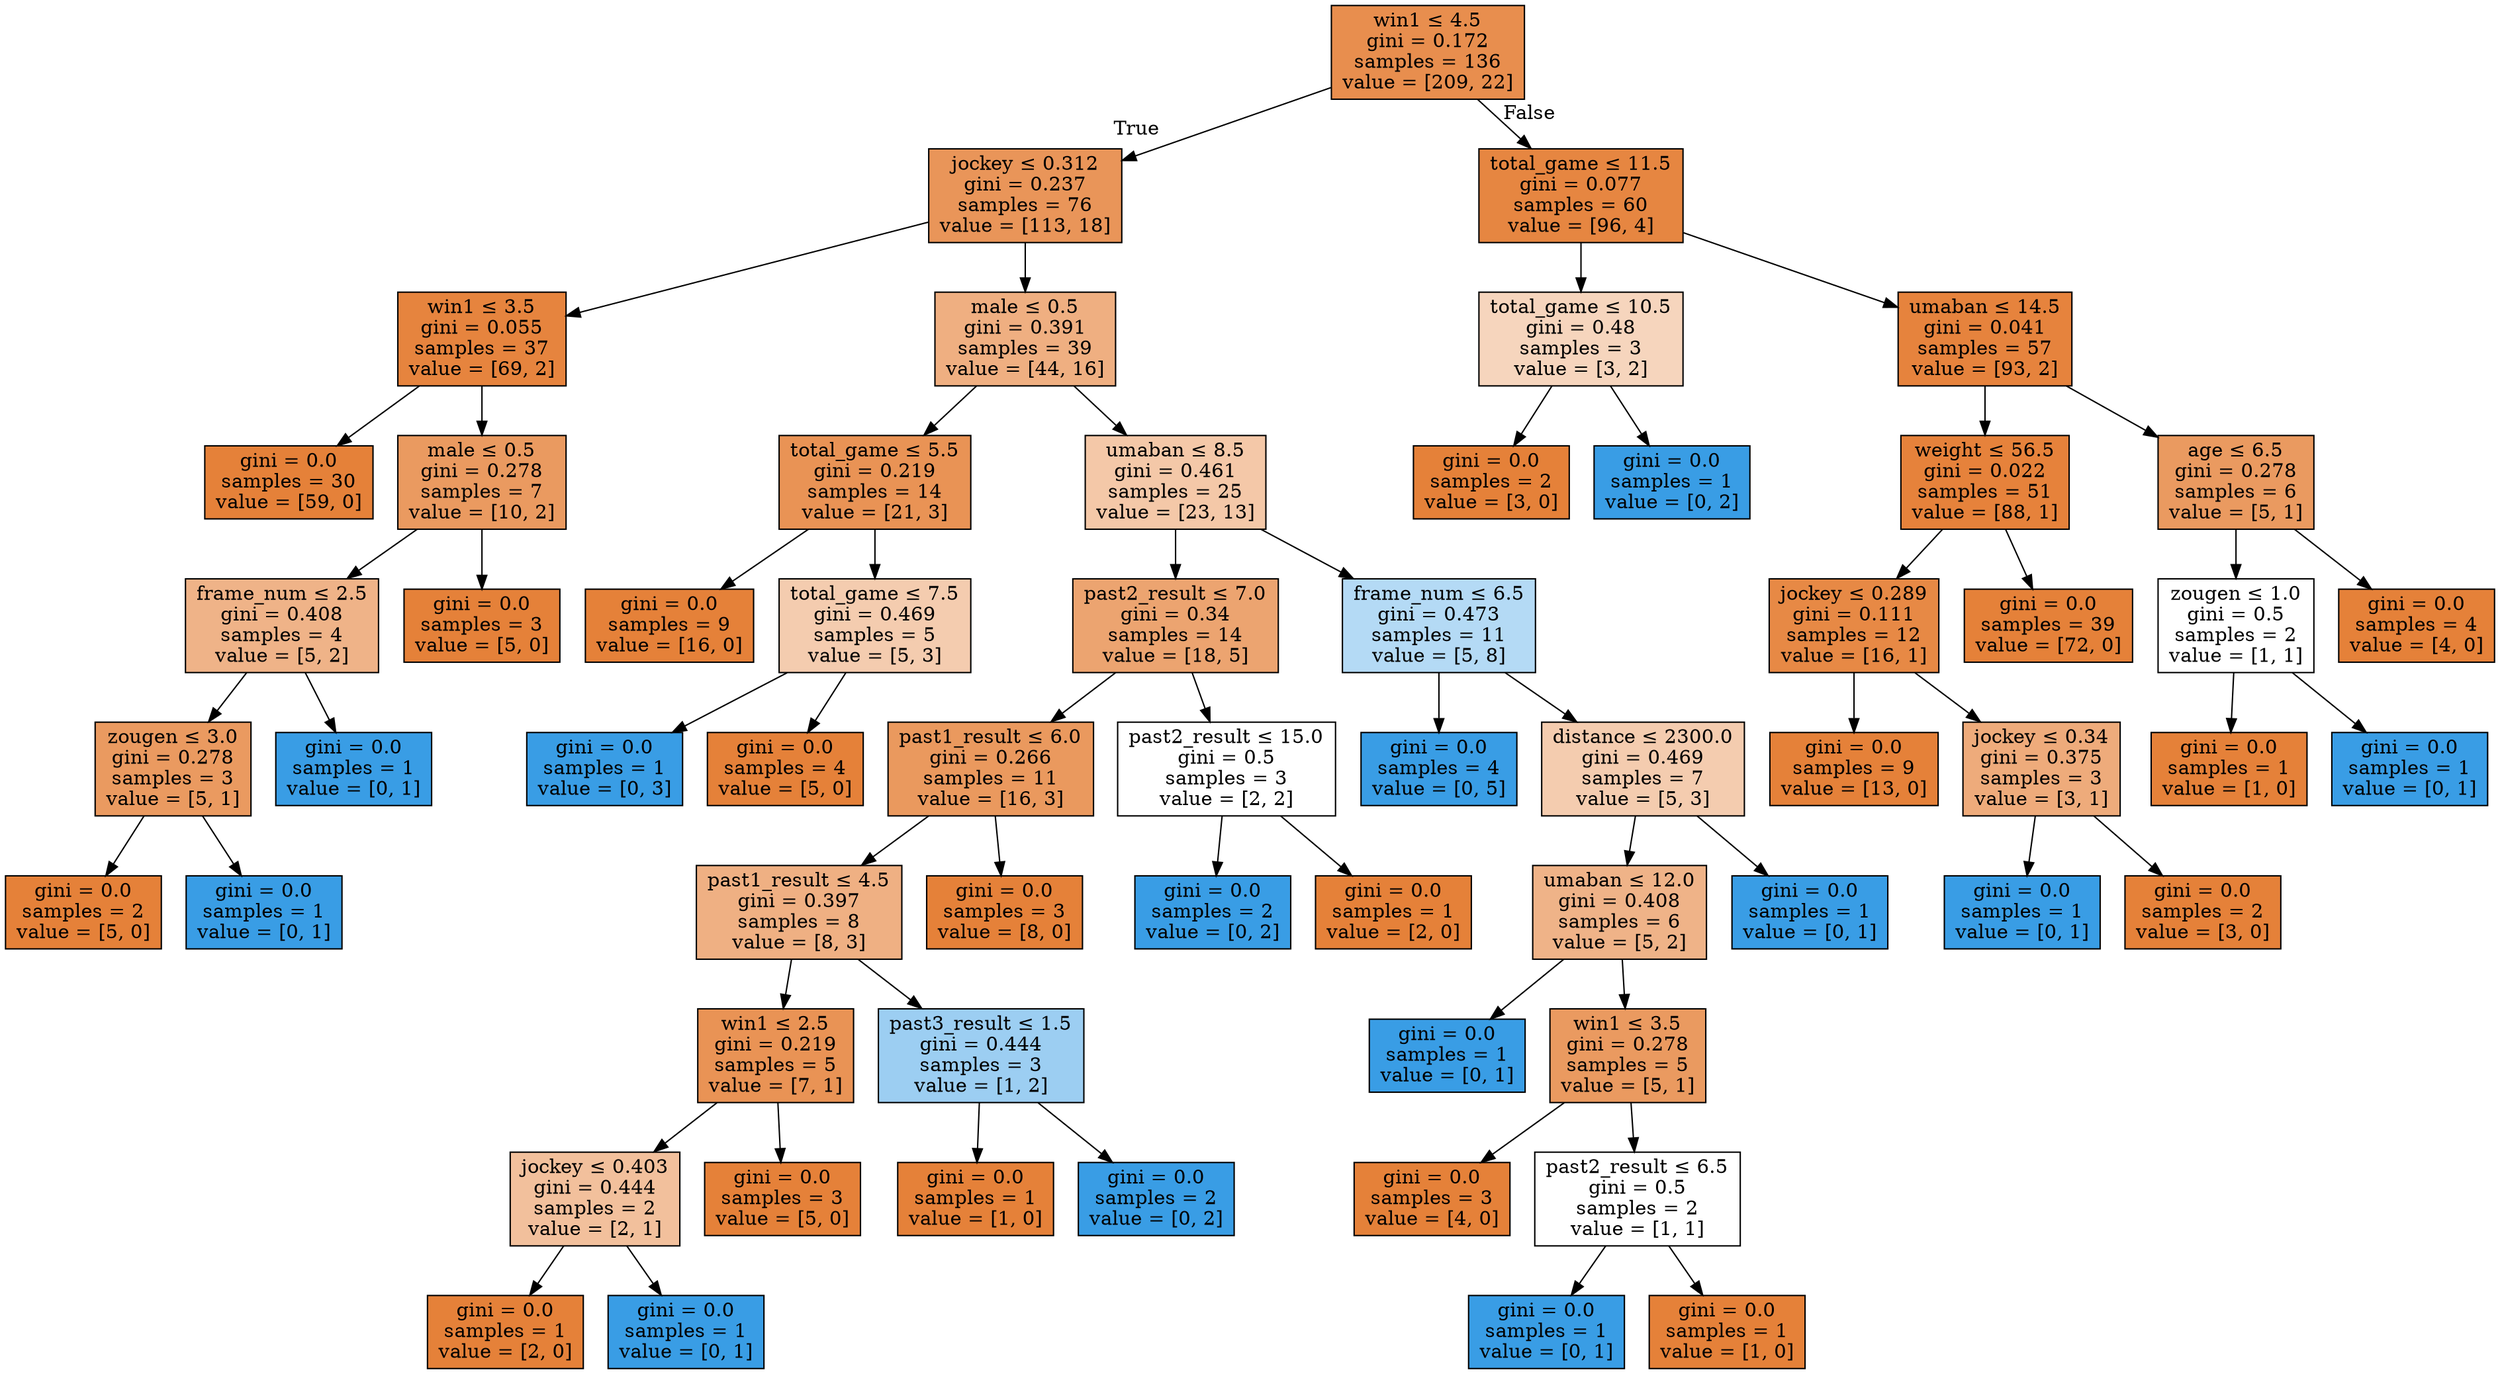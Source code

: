 digraph Tree {
node [shape=box, style="filled", color="black"] ;
0 [label=<win1 &le; 4.5<br/>gini = 0.172<br/>samples = 136<br/>value = [209, 22]>, fillcolor="#e58139e4"] ;
1 [label=<jockey &le; 0.312<br/>gini = 0.237<br/>samples = 76<br/>value = [113, 18]>, fillcolor="#e58139d6"] ;
0 -> 1 [labeldistance=2.5, labelangle=45, headlabel="True"] ;
2 [label=<win1 &le; 3.5<br/>gini = 0.055<br/>samples = 37<br/>value = [69, 2]>, fillcolor="#e58139f8"] ;
1 -> 2 ;
3 [label=<gini = 0.0<br/>samples = 30<br/>value = [59, 0]>, fillcolor="#e58139ff"] ;
2 -> 3 ;
4 [label=<male &le; 0.5<br/>gini = 0.278<br/>samples = 7<br/>value = [10, 2]>, fillcolor="#e58139cc"] ;
2 -> 4 ;
5 [label=<frame_num &le; 2.5<br/>gini = 0.408<br/>samples = 4<br/>value = [5, 2]>, fillcolor="#e5813999"] ;
4 -> 5 ;
6 [label=<zougen &le; 3.0<br/>gini = 0.278<br/>samples = 3<br/>value = [5, 1]>, fillcolor="#e58139cc"] ;
5 -> 6 ;
7 [label=<gini = 0.0<br/>samples = 2<br/>value = [5, 0]>, fillcolor="#e58139ff"] ;
6 -> 7 ;
8 [label=<gini = 0.0<br/>samples = 1<br/>value = [0, 1]>, fillcolor="#399de5ff"] ;
6 -> 8 ;
9 [label=<gini = 0.0<br/>samples = 1<br/>value = [0, 1]>, fillcolor="#399de5ff"] ;
5 -> 9 ;
10 [label=<gini = 0.0<br/>samples = 3<br/>value = [5, 0]>, fillcolor="#e58139ff"] ;
4 -> 10 ;
11 [label=<male &le; 0.5<br/>gini = 0.391<br/>samples = 39<br/>value = [44, 16]>, fillcolor="#e58139a2"] ;
1 -> 11 ;
12 [label=<total_game &le; 5.5<br/>gini = 0.219<br/>samples = 14<br/>value = [21, 3]>, fillcolor="#e58139db"] ;
11 -> 12 ;
13 [label=<gini = 0.0<br/>samples = 9<br/>value = [16, 0]>, fillcolor="#e58139ff"] ;
12 -> 13 ;
14 [label=<total_game &le; 7.5<br/>gini = 0.469<br/>samples = 5<br/>value = [5, 3]>, fillcolor="#e5813966"] ;
12 -> 14 ;
15 [label=<gini = 0.0<br/>samples = 1<br/>value = [0, 3]>, fillcolor="#399de5ff"] ;
14 -> 15 ;
16 [label=<gini = 0.0<br/>samples = 4<br/>value = [5, 0]>, fillcolor="#e58139ff"] ;
14 -> 16 ;
17 [label=<umaban &le; 8.5<br/>gini = 0.461<br/>samples = 25<br/>value = [23, 13]>, fillcolor="#e581396f"] ;
11 -> 17 ;
18 [label=<past2_result &le; 7.0<br/>gini = 0.34<br/>samples = 14<br/>value = [18, 5]>, fillcolor="#e58139b8"] ;
17 -> 18 ;
19 [label=<past1_result &le; 6.0<br/>gini = 0.266<br/>samples = 11<br/>value = [16, 3]>, fillcolor="#e58139cf"] ;
18 -> 19 ;
20 [label=<past1_result &le; 4.5<br/>gini = 0.397<br/>samples = 8<br/>value = [8, 3]>, fillcolor="#e581399f"] ;
19 -> 20 ;
21 [label=<win1 &le; 2.5<br/>gini = 0.219<br/>samples = 5<br/>value = [7, 1]>, fillcolor="#e58139db"] ;
20 -> 21 ;
22 [label=<jockey &le; 0.403<br/>gini = 0.444<br/>samples = 2<br/>value = [2, 1]>, fillcolor="#e581397f"] ;
21 -> 22 ;
23 [label=<gini = 0.0<br/>samples = 1<br/>value = [2, 0]>, fillcolor="#e58139ff"] ;
22 -> 23 ;
24 [label=<gini = 0.0<br/>samples = 1<br/>value = [0, 1]>, fillcolor="#399de5ff"] ;
22 -> 24 ;
25 [label=<gini = 0.0<br/>samples = 3<br/>value = [5, 0]>, fillcolor="#e58139ff"] ;
21 -> 25 ;
26 [label=<past3_result &le; 1.5<br/>gini = 0.444<br/>samples = 3<br/>value = [1, 2]>, fillcolor="#399de57f"] ;
20 -> 26 ;
27 [label=<gini = 0.0<br/>samples = 1<br/>value = [1, 0]>, fillcolor="#e58139ff"] ;
26 -> 27 ;
28 [label=<gini = 0.0<br/>samples = 2<br/>value = [0, 2]>, fillcolor="#399de5ff"] ;
26 -> 28 ;
29 [label=<gini = 0.0<br/>samples = 3<br/>value = [8, 0]>, fillcolor="#e58139ff"] ;
19 -> 29 ;
30 [label=<past2_result &le; 15.0<br/>gini = 0.5<br/>samples = 3<br/>value = [2, 2]>, fillcolor="#e5813900"] ;
18 -> 30 ;
31 [label=<gini = 0.0<br/>samples = 2<br/>value = [0, 2]>, fillcolor="#399de5ff"] ;
30 -> 31 ;
32 [label=<gini = 0.0<br/>samples = 1<br/>value = [2, 0]>, fillcolor="#e58139ff"] ;
30 -> 32 ;
33 [label=<frame_num &le; 6.5<br/>gini = 0.473<br/>samples = 11<br/>value = [5, 8]>, fillcolor="#399de560"] ;
17 -> 33 ;
34 [label=<gini = 0.0<br/>samples = 4<br/>value = [0, 5]>, fillcolor="#399de5ff"] ;
33 -> 34 ;
35 [label=<distance &le; 2300.0<br/>gini = 0.469<br/>samples = 7<br/>value = [5, 3]>, fillcolor="#e5813966"] ;
33 -> 35 ;
36 [label=<umaban &le; 12.0<br/>gini = 0.408<br/>samples = 6<br/>value = [5, 2]>, fillcolor="#e5813999"] ;
35 -> 36 ;
37 [label=<gini = 0.0<br/>samples = 1<br/>value = [0, 1]>, fillcolor="#399de5ff"] ;
36 -> 37 ;
38 [label=<win1 &le; 3.5<br/>gini = 0.278<br/>samples = 5<br/>value = [5, 1]>, fillcolor="#e58139cc"] ;
36 -> 38 ;
39 [label=<gini = 0.0<br/>samples = 3<br/>value = [4, 0]>, fillcolor="#e58139ff"] ;
38 -> 39 ;
40 [label=<past2_result &le; 6.5<br/>gini = 0.5<br/>samples = 2<br/>value = [1, 1]>, fillcolor="#e5813900"] ;
38 -> 40 ;
41 [label=<gini = 0.0<br/>samples = 1<br/>value = [0, 1]>, fillcolor="#399de5ff"] ;
40 -> 41 ;
42 [label=<gini = 0.0<br/>samples = 1<br/>value = [1, 0]>, fillcolor="#e58139ff"] ;
40 -> 42 ;
43 [label=<gini = 0.0<br/>samples = 1<br/>value = [0, 1]>, fillcolor="#399de5ff"] ;
35 -> 43 ;
44 [label=<total_game &le; 11.5<br/>gini = 0.077<br/>samples = 60<br/>value = [96, 4]>, fillcolor="#e58139f4"] ;
0 -> 44 [labeldistance=2.5, labelangle=-45, headlabel="False"] ;
45 [label=<total_game &le; 10.5<br/>gini = 0.48<br/>samples = 3<br/>value = [3, 2]>, fillcolor="#e5813955"] ;
44 -> 45 ;
46 [label=<gini = 0.0<br/>samples = 2<br/>value = [3, 0]>, fillcolor="#e58139ff"] ;
45 -> 46 ;
47 [label=<gini = 0.0<br/>samples = 1<br/>value = [0, 2]>, fillcolor="#399de5ff"] ;
45 -> 47 ;
48 [label=<umaban &le; 14.5<br/>gini = 0.041<br/>samples = 57<br/>value = [93, 2]>, fillcolor="#e58139fa"] ;
44 -> 48 ;
49 [label=<weight &le; 56.5<br/>gini = 0.022<br/>samples = 51<br/>value = [88, 1]>, fillcolor="#e58139fc"] ;
48 -> 49 ;
50 [label=<jockey &le; 0.289<br/>gini = 0.111<br/>samples = 12<br/>value = [16, 1]>, fillcolor="#e58139ef"] ;
49 -> 50 ;
51 [label=<gini = 0.0<br/>samples = 9<br/>value = [13, 0]>, fillcolor="#e58139ff"] ;
50 -> 51 ;
52 [label=<jockey &le; 0.34<br/>gini = 0.375<br/>samples = 3<br/>value = [3, 1]>, fillcolor="#e58139aa"] ;
50 -> 52 ;
53 [label=<gini = 0.0<br/>samples = 1<br/>value = [0, 1]>, fillcolor="#399de5ff"] ;
52 -> 53 ;
54 [label=<gini = 0.0<br/>samples = 2<br/>value = [3, 0]>, fillcolor="#e58139ff"] ;
52 -> 54 ;
55 [label=<gini = 0.0<br/>samples = 39<br/>value = [72, 0]>, fillcolor="#e58139ff"] ;
49 -> 55 ;
56 [label=<age &le; 6.5<br/>gini = 0.278<br/>samples = 6<br/>value = [5, 1]>, fillcolor="#e58139cc"] ;
48 -> 56 ;
57 [label=<zougen &le; 1.0<br/>gini = 0.5<br/>samples = 2<br/>value = [1, 1]>, fillcolor="#e5813900"] ;
56 -> 57 ;
58 [label=<gini = 0.0<br/>samples = 1<br/>value = [1, 0]>, fillcolor="#e58139ff"] ;
57 -> 58 ;
59 [label=<gini = 0.0<br/>samples = 1<br/>value = [0, 1]>, fillcolor="#399de5ff"] ;
57 -> 59 ;
60 [label=<gini = 0.0<br/>samples = 4<br/>value = [4, 0]>, fillcolor="#e58139ff"] ;
56 -> 60 ;
}